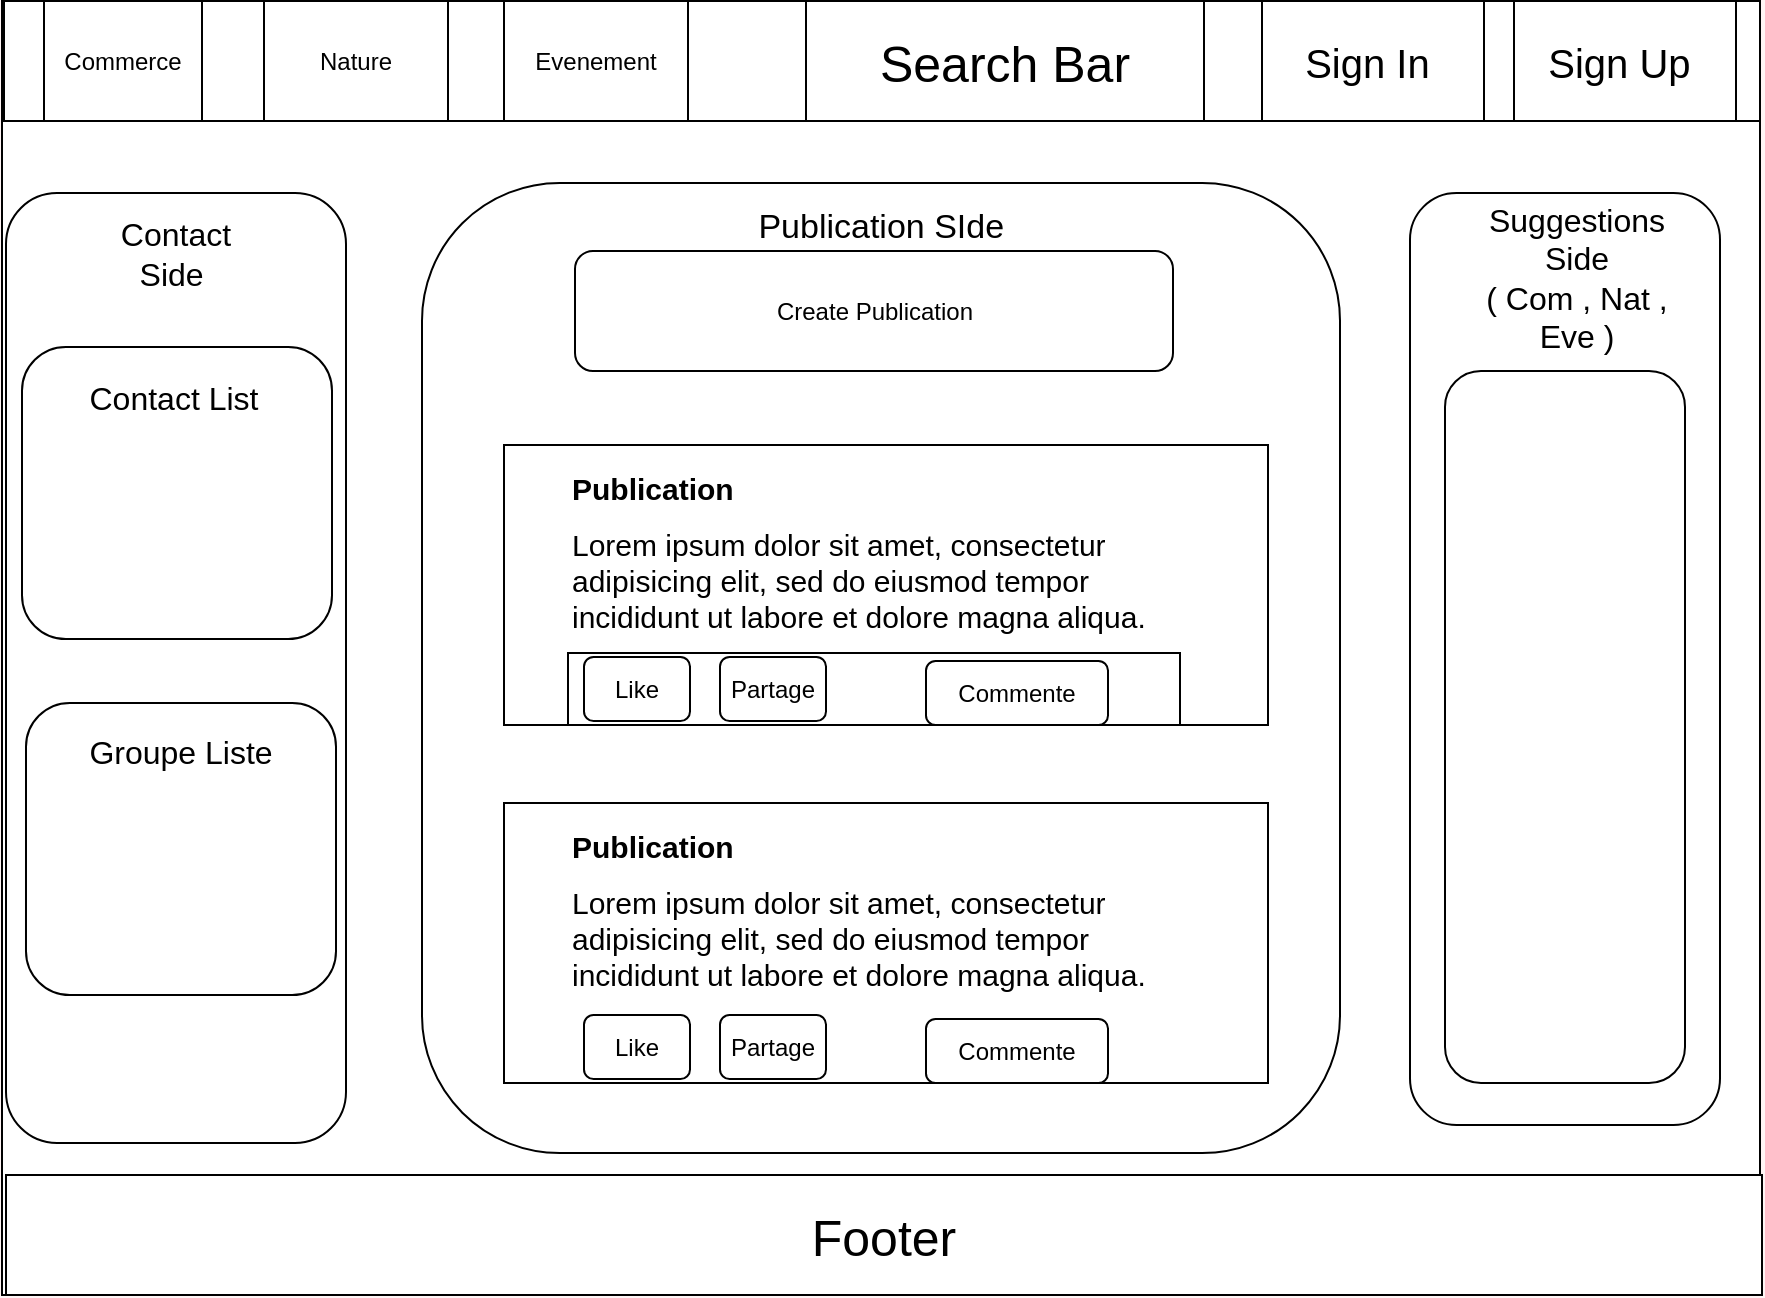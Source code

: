 <mxfile version="16.5.1" type="device" pages="5"><diagram id="fIm-o4GSuqdUkGbgK1NA" name="Home"><mxGraphModel dx="2302" dy="1688" grid="0" gridSize="10" guides="1" tooltips="1" connect="1" arrows="1" fold="1" page="0" pageScale="1" pageWidth="827" pageHeight="1169" background="#FFF5F5" math="0" shadow="0"><root><mxCell id="0"/><mxCell id="1" parent="0"/><mxCell id="oU5WX3SWKK25EKVAaxUx-1" value="" style="rounded=0;whiteSpace=wrap;html=1;" parent="1" vertex="1"><mxGeometry x="-1301" y="-661.5" width="879" height="647" as="geometry"/></mxCell><mxCell id="oU5WX3SWKK25EKVAaxUx-9" value="" style="rounded=1;whiteSpace=wrap;html=1;" parent="1" vertex="1"><mxGeometry x="-1091" y="-570.5" width="459" height="485" as="geometry"/></mxCell><mxCell id="oU5WX3SWKK25EKVAaxUx-17" value="" style="rounded=0;whiteSpace=wrap;html=1;" parent="1" vertex="1"><mxGeometry x="-1050" y="-260.5" width="382" height="140" as="geometry"/></mxCell><mxCell id="oU5WX3SWKK25EKVAaxUx-11" value="" style="rounded=0;whiteSpace=wrap;html=1;" parent="1" vertex="1"><mxGeometry x="-1050" y="-439.5" width="382" height="140" as="geometry"/></mxCell><mxCell id="oU5WX3SWKK25EKVAaxUx-2" value="&lt;font style=&quot;font-size: 25px&quot;&gt;Footer&lt;/font&gt;" style="rounded=0;whiteSpace=wrap;html=1;" parent="1" vertex="1"><mxGeometry x="-1299" y="-74.5" width="878" height="60" as="geometry"/></mxCell><mxCell id="oU5WX3SWKK25EKVAaxUx-3" value="" style="rounded=0;whiteSpace=wrap;html=1;" parent="1" vertex="1"><mxGeometry x="-1300" y="-661.5" width="878" height="60" as="geometry"/></mxCell><mxCell id="oU5WX3SWKK25EKVAaxUx-4" value="&lt;font style=&quot;font-size: 25px&quot;&gt;Search Bar&lt;/font&gt;" style="rounded=0;whiteSpace=wrap;html=1;" parent="1" vertex="1"><mxGeometry x="-899" y="-661.5" width="199" height="60" as="geometry"/></mxCell><mxCell id="oU5WX3SWKK25EKVAaxUx-5" value="&lt;font style=&quot;font-size: 20px&quot;&gt;Sign In&amp;nbsp;&lt;/font&gt;" style="rounded=0;whiteSpace=wrap;html=1;" parent="1" vertex="1"><mxGeometry x="-671" y="-661.5" width="111" height="60" as="geometry"/></mxCell><mxCell id="oU5WX3SWKK25EKVAaxUx-6" value="&lt;font style=&quot;font-size: 20px&quot;&gt;Sign Up&amp;nbsp;&lt;/font&gt;" style="rounded=0;whiteSpace=wrap;html=1;" parent="1" vertex="1"><mxGeometry x="-545" y="-661.5" width="111" height="60" as="geometry"/></mxCell><mxCell id="oU5WX3SWKK25EKVAaxUx-7" value="Commerce" style="rounded=0;whiteSpace=wrap;html=1;" parent="1" vertex="1"><mxGeometry x="-1280" y="-661.5" width="79" height="60" as="geometry"/></mxCell><mxCell id="oU5WX3SWKK25EKVAaxUx-8" value="Nature" style="rounded=0;whiteSpace=wrap;html=1;" parent="1" vertex="1"><mxGeometry x="-1170" y="-661.5" width="92" height="60" as="geometry"/></mxCell><mxCell id="oU5WX3SWKK25EKVAaxUx-10" value="&lt;h1 style=&quot;font-size: 15px&quot;&gt;&lt;span&gt;Publication&lt;/span&gt;&lt;/h1&gt;&lt;h1 style=&quot;font-size: 15px&quot;&gt;&lt;span style=&quot;font-weight: normal&quot;&gt;Lorem ipsum dolor sit amet, consectetur adipisicing elit, sed do eiusmod tempor incididunt ut labore et dolore magna aliqua.&lt;/span&gt;&lt;br&gt;&lt;/h1&gt;" style="text;html=1;strokeColor=none;fillColor=none;spacing=5;spacingTop=-20;whiteSpace=wrap;overflow=hidden;rounded=0;" parent="1" vertex="1"><mxGeometry x="-1021" y="-426.5" width="321" height="95" as="geometry"/></mxCell><mxCell id="oU5WX3SWKK25EKVAaxUx-12" value="" style="rounded=0;whiteSpace=wrap;html=1;" parent="1" vertex="1"><mxGeometry x="-1018" y="-335.5" width="306" height="36" as="geometry"/></mxCell><mxCell id="oU5WX3SWKK25EKVAaxUx-13" value="Like" style="rounded=1;whiteSpace=wrap;html=1;" parent="1" vertex="1"><mxGeometry x="-1010" y="-333.5" width="53" height="32" as="geometry"/></mxCell><mxCell id="oU5WX3SWKK25EKVAaxUx-14" value="Partage" style="rounded=1;whiteSpace=wrap;html=1;" parent="1" vertex="1"><mxGeometry x="-942" y="-333.5" width="53" height="32" as="geometry"/></mxCell><mxCell id="oU5WX3SWKK25EKVAaxUx-15" value="Commente" style="rounded=1;whiteSpace=wrap;html=1;" parent="1" vertex="1"><mxGeometry x="-839" y="-331.5" width="91" height="32" as="geometry"/></mxCell><mxCell id="oU5WX3SWKK25EKVAaxUx-16" value="&lt;h1 style=&quot;font-size: 15px&quot;&gt;&lt;span&gt;Publication&lt;/span&gt;&lt;/h1&gt;&lt;h1 style=&quot;font-size: 15px&quot;&gt;&lt;span style=&quot;font-weight: normal&quot;&gt;Lorem ipsum dolor sit amet, consectetur adipisicing elit, sed do eiusmod tempor incididunt ut labore et dolore magna aliqua.&lt;/span&gt;&lt;br&gt;&lt;/h1&gt;" style="text;html=1;strokeColor=none;fillColor=none;spacing=5;spacingTop=-20;whiteSpace=wrap;overflow=hidden;rounded=0;" parent="1" vertex="1"><mxGeometry x="-1021" y="-247.5" width="321" height="95" as="geometry"/></mxCell><mxCell id="oU5WX3SWKK25EKVAaxUx-18" value="Commente" style="rounded=1;whiteSpace=wrap;html=1;" parent="1" vertex="1"><mxGeometry x="-839" y="-152.5" width="91" height="32" as="geometry"/></mxCell><mxCell id="oU5WX3SWKK25EKVAaxUx-19" value="Partage" style="rounded=1;whiteSpace=wrap;html=1;" parent="1" vertex="1"><mxGeometry x="-942" y="-154.5" width="53" height="32" as="geometry"/></mxCell><mxCell id="oU5WX3SWKK25EKVAaxUx-20" value="Like" style="rounded=1;whiteSpace=wrap;html=1;" parent="1" vertex="1"><mxGeometry x="-1010" y="-154.5" width="53" height="32" as="geometry"/></mxCell><mxCell id="oU5WX3SWKK25EKVAaxUx-22" value="" style="rounded=1;whiteSpace=wrap;html=1;" parent="1" vertex="1"><mxGeometry x="-1299" y="-565.5" width="170" height="475" as="geometry"/></mxCell><mxCell id="oU5WX3SWKK25EKVAaxUx-23" value="&lt;font style=&quot;font-size: 16px&quot;&gt;Contact Side&amp;nbsp;&lt;/font&gt;" style="text;html=1;strokeColor=none;fillColor=none;align=center;verticalAlign=middle;whiteSpace=wrap;rounded=0;" parent="1" vertex="1"><mxGeometry x="-1258" y="-556.5" width="88" height="42" as="geometry"/></mxCell><mxCell id="oU5WX3SWKK25EKVAaxUx-24" value="" style="rounded=1;whiteSpace=wrap;html=1;" parent="1" vertex="1"><mxGeometry x="-1291" y="-488.5" width="155" height="146" as="geometry"/></mxCell><mxCell id="oU5WX3SWKK25EKVAaxUx-25" value="&lt;font style=&quot;font-size: 16px&quot;&gt;Contact List&lt;/font&gt;" style="text;html=1;strokeColor=none;fillColor=none;align=center;verticalAlign=middle;whiteSpace=wrap;rounded=0;" parent="1" vertex="1"><mxGeometry x="-1260" y="-478.5" width="90" height="30" as="geometry"/></mxCell><mxCell id="oU5WX3SWKK25EKVAaxUx-26" value="" style="rounded=1;whiteSpace=wrap;html=1;" parent="1" vertex="1"><mxGeometry x="-1289" y="-310.5" width="155" height="146" as="geometry"/></mxCell><mxCell id="oU5WX3SWKK25EKVAaxUx-27" value="&lt;font style=&quot;font-size: 16px&quot;&gt;Groupe Liste&lt;/font&gt;" style="text;html=1;strokeColor=none;fillColor=none;align=center;verticalAlign=middle;whiteSpace=wrap;rounded=0;" parent="1" vertex="1"><mxGeometry x="-1267" y="-301.5" width="111" height="30" as="geometry"/></mxCell><mxCell id="oU5WX3SWKK25EKVAaxUx-28" value="" style="rounded=1;whiteSpace=wrap;html=1;" parent="1" vertex="1"><mxGeometry x="-597" y="-565.5" width="155" height="466" as="geometry"/></mxCell><mxCell id="oU5WX3SWKK25EKVAaxUx-30" value="Evenement" style="rounded=0;whiteSpace=wrap;html=1;" parent="1" vertex="1"><mxGeometry x="-1050" y="-661.5" width="92" height="60" as="geometry"/></mxCell><mxCell id="oU5WX3SWKK25EKVAaxUx-32" value="&lt;font style=&quot;font-size: 16px&quot;&gt;Suggestions&lt;br&gt;Side&lt;br&gt;( Com , Nat , Eve )&lt;br&gt;&lt;/font&gt;" style="text;html=1;strokeColor=none;fillColor=none;align=center;verticalAlign=middle;whiteSpace=wrap;rounded=0;" parent="1" vertex="1"><mxGeometry x="-572" y="-541.5" width="117" height="37" as="geometry"/></mxCell><mxCell id="oU5WX3SWKK25EKVAaxUx-33" value="" style="rounded=1;whiteSpace=wrap;html=1;" parent="1" vertex="1"><mxGeometry x="-579.5" y="-476.5" width="120" height="356" as="geometry"/></mxCell><mxCell id="oU5WX3SWKK25EKVAaxUx-34" value="Create Publication" style="rounded=1;whiteSpace=wrap;html=1;" parent="1" vertex="1"><mxGeometry x="-1014.5" y="-536.5" width="299" height="60" as="geometry"/></mxCell><mxCell id="lrQUJkQ8D4ShBJaGp-U8-1" value="&lt;font style=&quot;font-size: 17px&quot;&gt;Publication SIde&amp;nbsp;&lt;/font&gt;" style="text;html=1;strokeColor=none;fillColor=none;align=center;verticalAlign=middle;whiteSpace=wrap;rounded=0;" parent="1" vertex="1"><mxGeometry x="-929" y="-563.5" width="140" height="30" as="geometry"/></mxCell></root></mxGraphModel></diagram><diagram id="mFEzlpPhqgSWEVRNPIoO" name="Accueil"><mxGraphModel dx="1822" dy="1288" grid="0" gridSize="10" guides="1" tooltips="1" connect="1" arrows="1" fold="1" page="0" pageScale="1" pageWidth="827" pageHeight="1169" math="0" shadow="0"><root><mxCell id="9gA7Doy-MipJl7nizF1x-0"/><mxCell id="9gA7Doy-MipJl7nizF1x-1" parent="9gA7Doy-MipJl7nizF1x-0"/><mxCell id="9gA7Doy-MipJl7nizF1x-2" value="" style="rounded=1;whiteSpace=wrap;html=1;" parent="9gA7Doy-MipJl7nizF1x-1" vertex="1"><mxGeometry x="-34" y="-359" width="1050" height="1050" as="geometry"/></mxCell><mxCell id="sFxGGBleVX9dJwdDqlDW-0" style="edgeStyle=orthogonalEdgeStyle;rounded=0;orthogonalLoop=1;jettySize=auto;html=1;exitX=1;exitY=0.5;exitDx=0;exitDy=0;entryX=0;entryY=0.5;entryDx=0;entryDy=0;" parent="9gA7Doy-MipJl7nizF1x-1" source="9gA7Doy-MipJl7nizF1x-3" target="9gA7Doy-MipJl7nizF1x-7" edge="1"><mxGeometry relative="1" as="geometry"/></mxCell><mxCell id="sFxGGBleVX9dJwdDqlDW-1" style="edgeStyle=orthogonalEdgeStyle;rounded=0;orthogonalLoop=1;jettySize=auto;html=1;exitX=1;exitY=0.5;exitDx=0;exitDy=0;entryX=0;entryY=0.5;entryDx=0;entryDy=0;" parent="9gA7Doy-MipJl7nizF1x-1" source="9gA7Doy-MipJl7nizF1x-3" target="9gA7Doy-MipJl7nizF1x-8" edge="1"><mxGeometry relative="1" as="geometry"><Array as="points"><mxPoint x="230" y="112"/><mxPoint x="230" y="58"/></Array></mxGeometry></mxCell><mxCell id="sFxGGBleVX9dJwdDqlDW-2" style="edgeStyle=orthogonalEdgeStyle;rounded=0;orthogonalLoop=1;jettySize=auto;html=1;exitX=1;exitY=0.5;exitDx=0;exitDy=0;entryX=0;entryY=0.5;entryDx=0;entryDy=0;" parent="9gA7Doy-MipJl7nizF1x-1" source="9gA7Doy-MipJl7nizF1x-3" target="9gA7Doy-MipJl7nizF1x-9" edge="1"><mxGeometry relative="1" as="geometry"/></mxCell><mxCell id="9gA7Doy-MipJl7nizF1x-3" value="Home&lt;br&gt;Consulter les derniers Publications Public" style="ellipse;whiteSpace=wrap;html=1;" parent="9gA7Doy-MipJl7nizF1x-1" vertex="1"><mxGeometry x="-1" y="68" width="184" height="88" as="geometry"/></mxCell><mxCell id="9gA7Doy-MipJl7nizF1x-5" style="edgeStyle=orthogonalEdgeStyle;rounded=0;orthogonalLoop=1;jettySize=auto;html=1;exitX=1;exitY=0.333;exitDx=0;exitDy=0;exitPerimeter=0;entryX=0;entryY=0.5;entryDx=0;entryDy=0;" parent="9gA7Doy-MipJl7nizF1x-1" source="9gA7Doy-MipJl7nizF1x-4" target="9gA7Doy-MipJl7nizF1x-3" edge="1"><mxGeometry relative="1" as="geometry"/></mxCell><mxCell id="9gA7Doy-MipJl7nizF1x-4" value="User" style="shape=umlActor;verticalLabelPosition=bottom;verticalAlign=top;html=1;outlineConnect=0;" parent="9gA7Doy-MipJl7nizF1x-1" vertex="1"><mxGeometry x="-265" y="17" width="97" height="170" as="geometry"/></mxCell><mxCell id="8_SqDOCzOAFHTf8Mitgj-0" style="rounded=0;orthogonalLoop=1;jettySize=auto;html=1;exitX=1;exitY=0;exitDx=0;exitDy=0;entryX=0;entryY=1;entryDx=0;entryDy=0;dashed=1;" parent="9gA7Doy-MipJl7nizF1x-1" source="9gA7Doy-MipJl7nizF1x-7" target="sFxGGBleVX9dJwdDqlDW-8" edge="1"><mxGeometry relative="1" as="geometry"/></mxCell><mxCell id="9gA7Doy-MipJl7nizF1x-7" value="Créer une publication" style="ellipse;whiteSpace=wrap;html=1;" parent="9gA7Doy-MipJl7nizF1x-1" vertex="1"><mxGeometry x="278" y="-109" width="184" height="88" as="geometry"/></mxCell><mxCell id="0lk3CS8eDT25ZA3xxFUR-1" style="edgeStyle=orthogonalEdgeStyle;rounded=0;orthogonalLoop=1;jettySize=auto;html=1;exitX=1;exitY=0.5;exitDx=0;exitDy=0;entryX=0;entryY=0.5;entryDx=0;entryDy=0;" parent="9gA7Doy-MipJl7nizF1x-1" source="9gA7Doy-MipJl7nizF1x-8" target="0lk3CS8eDT25ZA3xxFUR-0" edge="1"><mxGeometry relative="1" as="geometry"/></mxCell><mxCell id="9gA7Doy-MipJl7nizF1x-8" value="Liker une publication" style="ellipse;whiteSpace=wrap;html=1;" parent="9gA7Doy-MipJl7nizF1x-1" vertex="1"><mxGeometry x="303" y="14" width="184" height="88" as="geometry"/></mxCell><mxCell id="sFxGGBleVX9dJwdDqlDW-6" style="edgeStyle=orthogonalEdgeStyle;rounded=0;orthogonalLoop=1;jettySize=auto;html=1;exitX=1;exitY=0.5;exitDx=0;exitDy=0;entryX=0;entryY=0.5;entryDx=0;entryDy=0;" parent="9gA7Doy-MipJl7nizF1x-1" source="9gA7Doy-MipJl7nizF1x-9" target="sFxGGBleVX9dJwdDqlDW-5" edge="1"><mxGeometry relative="1" as="geometry"/></mxCell><mxCell id="sFxGGBleVX9dJwdDqlDW-7" style="edgeStyle=orthogonalEdgeStyle;rounded=0;orthogonalLoop=1;jettySize=auto;html=1;exitX=1;exitY=0.5;exitDx=0;exitDy=0;entryX=0;entryY=0.5;entryDx=0;entryDy=0;" parent="9gA7Doy-MipJl7nizF1x-1" source="9gA7Doy-MipJl7nizF1x-9" target="sFxGGBleVX9dJwdDqlDW-4" edge="1"><mxGeometry relative="1" as="geometry"/></mxCell><mxCell id="9gA7Doy-MipJl7nizF1x-9" value="Consulter les commentaires d'une publication&amp;nbsp;" style="ellipse;whiteSpace=wrap;html=1;" parent="9gA7Doy-MipJl7nizF1x-1" vertex="1"><mxGeometry x="278" y="183" width="194" height="88" as="geometry"/></mxCell><mxCell id="sFxGGBleVX9dJwdDqlDW-4" value="Commenter la publication" style="ellipse;whiteSpace=wrap;html=1;" parent="9gA7Doy-MipJl7nizF1x-1" vertex="1"><mxGeometry x="548" y="142" width="184" height="88" as="geometry"/></mxCell><mxCell id="sFxGGBleVX9dJwdDqlDW-5" value="Liker un commentaire" style="ellipse;whiteSpace=wrap;html=1;" parent="9gA7Doy-MipJl7nizF1x-1" vertex="1"><mxGeometry x="548" y="267" width="184" height="88" as="geometry"/></mxCell><mxCell id="sFxGGBleVX9dJwdDqlDW-8" value="Ajouter des images&amp;nbsp;" style="ellipse;whiteSpace=wrap;html=1;" parent="9gA7Doy-MipJl7nizF1x-1" vertex="1"><mxGeometry x="517" y="-220" width="145" height="82" as="geometry"/></mxCell><mxCell id="0lk3CS8eDT25ZA3xxFUR-0" value="Unlike une publication&amp;nbsp;" style="ellipse;whiteSpace=wrap;html=1;" parent="9gA7Doy-MipJl7nizF1x-1" vertex="1"><mxGeometry x="576" y="14" width="184" height="88" as="geometry"/></mxCell></root></mxGraphModel></diagram><diagram id="Pl7c1Rr_p4VZkU4tAlgD" name="Contact"><mxGraphModel dx="1676" dy="1615" grid="0" gridSize="10" guides="1" tooltips="1" connect="1" arrows="1" fold="1" page="0" pageScale="1" pageWidth="827" pageHeight="1169" math="0" shadow="0"><root><mxCell id="EUPZaXHHZNh_rbEwSHNw-0"/><mxCell id="EUPZaXHHZNh_rbEwSHNw-1" parent="EUPZaXHHZNh_rbEwSHNw-0"/><mxCell id="Na1oAB-wX55Q8M_-Gtym-0" value="" style="rounded=1;whiteSpace=wrap;html=1;" parent="EUPZaXHHZNh_rbEwSHNw-1" vertex="1"><mxGeometry x="126" y="72" width="1206" height="1339" as="geometry"/></mxCell><mxCell id="Na1oAB-wX55Q8M_-Gtym-1" style="edgeStyle=orthogonalEdgeStyle;rounded=0;orthogonalLoop=1;jettySize=auto;html=1;exitX=1;exitY=0.5;exitDx=0;exitDy=0;entryX=0;entryY=0.5;entryDx=0;entryDy=0;fontSize=17;" parent="EUPZaXHHZNh_rbEwSHNw-1" target="Na1oAB-wX55Q8M_-Gtym-6" edge="1"><mxGeometry relative="1" as="geometry"><mxPoint x="81" y="372.0" as="sourcePoint"/><Array as="points"><mxPoint x="183" y="372"/><mxPoint x="183" y="340"/></Array></mxGeometry></mxCell><mxCell id="Na1oAB-wX55Q8M_-Gtym-2" style="edgeStyle=orthogonalEdgeStyle;rounded=0;orthogonalLoop=1;jettySize=auto;html=1;exitX=1;exitY=0.5;exitDx=0;exitDy=0;entryX=0;entryY=0.5;entryDx=0;entryDy=0;fontSize=17;" parent="EUPZaXHHZNh_rbEwSHNw-1" target="Na1oAB-wX55Q8M_-Gtym-9" edge="1"><mxGeometry relative="1" as="geometry"><Array as="points"><mxPoint x="182" y="372"/><mxPoint x="182" y="640"/></Array><mxPoint x="81" y="372.0" as="sourcePoint"/></mxGeometry></mxCell><mxCell id="Na1oAB-wX55Q8M_-Gtym-3" style="edgeStyle=orthogonalEdgeStyle;rounded=0;orthogonalLoop=1;jettySize=auto;html=1;exitX=1;exitY=0.333;exitDx=0;exitDy=0;exitPerimeter=0;entryX=0;entryY=0.5;entryDx=0;entryDy=0;" parent="EUPZaXHHZNh_rbEwSHNw-1" source="Na1oAB-wX55Q8M_-Gtym-4" target="Na1oAB-wX55Q8M_-Gtym-31" edge="1"><mxGeometry relative="1" as="geometry"><Array as="points"><mxPoint x="182" y="372"/><mxPoint x="182" y="1168"/></Array></mxGeometry></mxCell><mxCell id="Na1oAB-wX55Q8M_-Gtym-4" value="User&amp;nbsp;&lt;br&gt;Authentifié" style="shape=umlActor;verticalLabelPosition=bottom;verticalAlign=top;html=1;outlineConnect=0;fontSize=17;" parent="EUPZaXHHZNh_rbEwSHNw-1" vertex="1"><mxGeometry x="-21" y="306" width="88" height="194" as="geometry"/></mxCell><mxCell id="Na1oAB-wX55Q8M_-Gtym-5" style="edgeStyle=orthogonalEdgeStyle;rounded=0;orthogonalLoop=1;jettySize=auto;html=1;exitX=1;exitY=0.5;exitDx=0;exitDy=0;fontSize=17;" parent="EUPZaXHHZNh_rbEwSHNw-1" source="Na1oAB-wX55Q8M_-Gtym-6" target="Na1oAB-wX55Q8M_-Gtym-13" edge="1"><mxGeometry relative="1" as="geometry"/></mxCell><mxCell id="Na1oAB-wX55Q8M_-Gtym-6" value="Consulter la liste des contacts de l'user&amp;nbsp;" style="ellipse;whiteSpace=wrap;html=1;fontSize=17;" parent="EUPZaXHHZNh_rbEwSHNw-1" vertex="1"><mxGeometry x="233" y="285" width="240" height="110" as="geometry"/></mxCell><mxCell id="Na1oAB-wX55Q8M_-Gtym-7" style="edgeStyle=orthogonalEdgeStyle;rounded=0;orthogonalLoop=1;jettySize=auto;html=1;exitX=1;exitY=0.5;exitDx=0;exitDy=0;entryX=0;entryY=0.5;entryDx=0;entryDy=0;fontSize=17;" parent="EUPZaXHHZNh_rbEwSHNw-1" source="Na1oAB-wX55Q8M_-Gtym-9" target="Na1oAB-wX55Q8M_-Gtym-18" edge="1"><mxGeometry relative="1" as="geometry"/></mxCell><mxCell id="Na1oAB-wX55Q8M_-Gtym-8" style="edgeStyle=orthogonalEdgeStyle;rounded=0;orthogonalLoop=1;jettySize=auto;html=1;exitX=1;exitY=0.5;exitDx=0;exitDy=0;entryX=0;entryY=0.5;entryDx=0;entryDy=0;fontSize=17;" parent="EUPZaXHHZNh_rbEwSHNw-1" source="Na1oAB-wX55Q8M_-Gtym-9" target="Na1oAB-wX55Q8M_-Gtym-19" edge="1"><mxGeometry relative="1" as="geometry"><Array as="points"><mxPoint x="515" y="640"/><mxPoint x="515" y="826"/></Array></mxGeometry></mxCell><mxCell id="Na1oAB-wX55Q8M_-Gtym-9" value="Consulter la liste des suggestions de contacts&amp;nbsp;" style="ellipse;whiteSpace=wrap;html=1;strokeWidth=0;perimeterSpacing=7;fontSize=17;" parent="EUPZaXHHZNh_rbEwSHNw-1" vertex="1"><mxGeometry x="235" y="585" width="240" height="110" as="geometry"/></mxCell><mxCell id="Na1oAB-wX55Q8M_-Gtym-10" style="edgeStyle=orthogonalEdgeStyle;rounded=0;orthogonalLoop=1;jettySize=auto;html=1;exitX=1;exitY=0.5;exitDx=0;exitDy=0;fontSize=17;" parent="EUPZaXHHZNh_rbEwSHNw-1" source="Na1oAB-wX55Q8M_-Gtym-13" target="Na1oAB-wX55Q8M_-Gtym-14" edge="1"><mxGeometry relative="1" as="geometry"/></mxCell><mxCell id="Na1oAB-wX55Q8M_-Gtym-11" style="edgeStyle=orthogonalEdgeStyle;rounded=0;orthogonalLoop=1;jettySize=auto;html=1;exitX=1;exitY=0.5;exitDx=0;exitDy=0;entryX=0;entryY=0.5;entryDx=0;entryDy=0;fontSize=17;" parent="EUPZaXHHZNh_rbEwSHNw-1" source="Na1oAB-wX55Q8M_-Gtym-13" target="Na1oAB-wX55Q8M_-Gtym-15" edge="1"><mxGeometry relative="1" as="geometry"><Array as="points"><mxPoint x="886" y="340"/><mxPoint x="886" y="487"/></Array></mxGeometry></mxCell><mxCell id="Na1oAB-wX55Q8M_-Gtym-12" style="edgeStyle=orthogonalEdgeStyle;rounded=0;orthogonalLoop=1;jettySize=auto;html=1;exitX=0.513;exitY=0.063;exitDx=0;exitDy=0;exitPerimeter=0;entryX=0.486;entryY=0.946;entryDx=0;entryDy=0;entryPerimeter=0;" parent="EUPZaXHHZNh_rbEwSHNw-1" source="Na1oAB-wX55Q8M_-Gtym-13" target="Na1oAB-wX55Q8M_-Gtym-32" edge="1"><mxGeometry relative="1" as="geometry"/></mxCell><mxCell id="Na1oAB-wX55Q8M_-Gtym-13" value="Accéder au profile d'un contact" style="ellipse;whiteSpace=wrap;html=1;strokeWidth=0;perimeterSpacing=7;fontSize=17;" parent="EUPZaXHHZNh_rbEwSHNw-1" vertex="1"><mxGeometry x="590" y="285" width="240" height="110" as="geometry"/></mxCell><mxCell id="Na1oAB-wX55Q8M_-Gtym-14" value="Supprimer le contact" style="ellipse;whiteSpace=wrap;html=1;strokeWidth=0;perimeterSpacing=7;fontSize=17;" parent="EUPZaXHHZNh_rbEwSHNw-1" vertex="1"><mxGeometry x="936" y="285" width="240" height="110" as="geometry"/></mxCell><mxCell id="Na1oAB-wX55Q8M_-Gtym-15" value="Consulter les publications du contact" style="ellipse;whiteSpace=wrap;html=1;strokeWidth=0;perimeterSpacing=7;fontSize=17;" parent="EUPZaXHHZNh_rbEwSHNw-1" vertex="1"><mxGeometry x="942" y="432" width="240" height="110" as="geometry"/></mxCell><mxCell id="Na1oAB-wX55Q8M_-Gtym-16" style="edgeStyle=orthogonalEdgeStyle;rounded=0;orthogonalLoop=1;jettySize=auto;html=1;exitX=1;exitY=0.5;exitDx=0;exitDy=0;fontSize=17;" parent="EUPZaXHHZNh_rbEwSHNw-1" source="Na1oAB-wX55Q8M_-Gtym-18" target="Na1oAB-wX55Q8M_-Gtym-20" edge="1"><mxGeometry relative="1" as="geometry"/></mxCell><mxCell id="Na1oAB-wX55Q8M_-Gtym-17" style="edgeStyle=orthogonalEdgeStyle;rounded=0;orthogonalLoop=1;jettySize=auto;html=1;exitX=0.5;exitY=1;exitDx=0;exitDy=0;entryX=0.5;entryY=0;entryDx=0;entryDy=0;fontSize=17;" parent="EUPZaXHHZNh_rbEwSHNw-1" source="Na1oAB-wX55Q8M_-Gtym-18" target="Na1oAB-wX55Q8M_-Gtym-19" edge="1"><mxGeometry relative="1" as="geometry"/></mxCell><mxCell id="Na1oAB-wX55Q8M_-Gtym-18" value="Accéder au profil d'un user" style="ellipse;whiteSpace=wrap;html=1;strokeWidth=0;perimeterSpacing=7;fontSize=17;" parent="EUPZaXHHZNh_rbEwSHNw-1" vertex="1"><mxGeometry x="565" y="585" width="240" height="110" as="geometry"/></mxCell><mxCell id="Na1oAB-wX55Q8M_-Gtym-19" value="Envoyer une demande d'invitation à l'user&amp;nbsp;" style="ellipse;whiteSpace=wrap;html=1;strokeWidth=0;perimeterSpacing=7;fontSize=17;" parent="EUPZaXHHZNh_rbEwSHNw-1" vertex="1"><mxGeometry x="565" y="771" width="240" height="110" as="geometry"/></mxCell><mxCell id="Na1oAB-wX55Q8M_-Gtym-20" value="Consulter les publications de l'user&amp;nbsp;" style="ellipse;whiteSpace=wrap;html=1;strokeWidth=0;perimeterSpacing=7;fontSize=17;" parent="EUPZaXHHZNh_rbEwSHNw-1" vertex="1"><mxGeometry x="932" y="585" width="240" height="110" as="geometry"/></mxCell><mxCell id="Na1oAB-wX55Q8M_-Gtym-21" value="Consulter la liste des demandes d'invitation envoyés par l'user&amp;nbsp;" style="ellipse;whiteSpace=wrap;html=1;fontSize=17;" parent="EUPZaXHHZNh_rbEwSHNw-1" vertex="1"><mxGeometry x="233" y="928" width="240" height="110" as="geometry"/></mxCell><mxCell id="Na1oAB-wX55Q8M_-Gtym-22" value="Consulter la liste des demandes d'invitation envoyés par l'user&amp;nbsp;" style="ellipse;whiteSpace=wrap;html=1;fontSize=17;" parent="EUPZaXHHZNh_rbEwSHNw-1" vertex="1"><mxGeometry x="233" y="928" width="240" height="110" as="geometry"/></mxCell><mxCell id="Na1oAB-wX55Q8M_-Gtym-23" style="edgeStyle=orthogonalEdgeStyle;rounded=0;orthogonalLoop=1;jettySize=auto;html=1;exitX=1;exitY=0.5;exitDx=0;exitDy=0;" parent="EUPZaXHHZNh_rbEwSHNw-1" source="Na1oAB-wX55Q8M_-Gtym-24" target="Na1oAB-wX55Q8M_-Gtym-33" edge="1"><mxGeometry relative="1" as="geometry"/></mxCell><mxCell id="Na1oAB-wX55Q8M_-Gtym-24" value="Consulter la liste des demandes d'invitation envoyés par l'user&amp;nbsp;" style="ellipse;whiteSpace=wrap;html=1;fontSize=17;" parent="EUPZaXHHZNh_rbEwSHNw-1" vertex="1"><mxGeometry x="233" y="928" width="240" height="110" as="geometry"/></mxCell><mxCell id="Na1oAB-wX55Q8M_-Gtym-25" value="Consulter la liste des demandes envoyés par l'user&amp;nbsp;" style="ellipse;whiteSpace=wrap;html=1;strokeWidth=0;perimeterSpacing=7;fontSize=17;" parent="EUPZaXHHZNh_rbEwSHNw-1" vertex="1"><mxGeometry x="233" y="928" width="240" height="110" as="geometry"/></mxCell><mxCell id="Na1oAB-wX55Q8M_-Gtym-26" style="edgeStyle=orthogonalEdgeStyle;rounded=0;orthogonalLoop=1;jettySize=auto;html=1;exitX=1;exitY=0.5;exitDx=0;exitDy=0;entryX=0;entryY=0.5;entryDx=0;entryDy=0;fontSize=17;" parent="EUPZaXHHZNh_rbEwSHNw-1" target="Na1oAB-wX55Q8M_-Gtym-25" edge="1"><mxGeometry relative="1" as="geometry"><Array as="points"><mxPoint x="182" y="372"/><mxPoint x="182" y="983"/></Array><mxPoint x="88.0" y="372.0" as="sourcePoint"/></mxGeometry></mxCell><mxCell id="Na1oAB-wX55Q8M_-Gtym-27" style="edgeStyle=orthogonalEdgeStyle;rounded=0;orthogonalLoop=1;jettySize=auto;html=1;exitX=0.862;exitY=0.214;exitDx=0;exitDy=0;entryX=0;entryY=0.5;entryDx=0;entryDy=0;exitPerimeter=0;" parent="EUPZaXHHZNh_rbEwSHNw-1" source="Na1oAB-wX55Q8M_-Gtym-28" target="Na1oAB-wX55Q8M_-Gtym-32" edge="1"><mxGeometry relative="1" as="geometry"><Array as="points"><mxPoint x="445" y="163"/></Array></mxGeometry></mxCell><mxCell id="Na1oAB-wX55Q8M_-Gtym-28" value="Consulter la liste des contacts de l'user&amp;nbsp;" style="ellipse;whiteSpace=wrap;html=1;strokeWidth=0;perimeterSpacing=7;fontSize=17;" parent="EUPZaXHHZNh_rbEwSHNw-1" vertex="1"><mxGeometry x="233" y="285" width="240" height="110" as="geometry"/></mxCell><mxCell id="Na1oAB-wX55Q8M_-Gtym-29" style="edgeStyle=orthogonalEdgeStyle;rounded=0;orthogonalLoop=1;jettySize=auto;html=1;exitX=0.976;exitY=0.492;exitDx=0;exitDy=0;exitPerimeter=0;" parent="EUPZaXHHZNh_rbEwSHNw-1" source="Na1oAB-wX55Q8M_-Gtym-31" edge="1"><mxGeometry relative="1" as="geometry"><mxPoint x="595" y="1167" as="targetPoint"/></mxGeometry></mxCell><mxCell id="Na1oAB-wX55Q8M_-Gtym-30" style="edgeStyle=orthogonalEdgeStyle;rounded=0;orthogonalLoop=1;jettySize=auto;html=1;exitX=1;exitY=1;exitDx=0;exitDy=0;entryX=0;entryY=0.5;entryDx=0;entryDy=0;" parent="EUPZaXHHZNh_rbEwSHNw-1" source="Na1oAB-wX55Q8M_-Gtym-31" target="Na1oAB-wX55Q8M_-Gtym-35" edge="1"><mxGeometry relative="1" as="geometry"><Array as="points"><mxPoint x="451" y="1318"/></Array></mxGeometry></mxCell><mxCell id="Na1oAB-wX55Q8M_-Gtym-31" value="Consulter la liste des demandes d'invitation pour l'user&amp;nbsp; &amp;nbsp;" style="ellipse;whiteSpace=wrap;html=1;strokeWidth=0;perimeterSpacing=7;fontSize=17;" parent="EUPZaXHHZNh_rbEwSHNw-1" vertex="1"><mxGeometry x="241" y="1113" width="240" height="110" as="geometry"/></mxCell><mxCell id="Na1oAB-wX55Q8M_-Gtym-32" value="Envoyer un message" style="ellipse;whiteSpace=wrap;html=1;strokeWidth=0;perimeterSpacing=7;fontSize=17;" parent="EUPZaXHHZNh_rbEwSHNw-1" vertex="1"><mxGeometry x="597" y="108" width="240" height="110" as="geometry"/></mxCell><mxCell id="Na1oAB-wX55Q8M_-Gtym-33" value="Annuler une demande envoyé par l'user&amp;nbsp;" style="ellipse;whiteSpace=wrap;html=1;strokeWidth=0;perimeterSpacing=7;fontSize=17;" parent="EUPZaXHHZNh_rbEwSHNw-1" vertex="1"><mxGeometry x="577" y="928" width="240" height="110" as="geometry"/></mxCell><mxCell id="Na1oAB-wX55Q8M_-Gtym-34" value="Accepter une invitation recu&amp;nbsp;" style="ellipse;whiteSpace=wrap;html=1;strokeWidth=0;perimeterSpacing=7;fontSize=17;" parent="EUPZaXHHZNh_rbEwSHNw-1" vertex="1"><mxGeometry x="592" y="1107" width="240" height="110" as="geometry"/></mxCell><mxCell id="Na1oAB-wX55Q8M_-Gtym-35" value="Refuser une invitation recu&amp;nbsp;" style="ellipse;whiteSpace=wrap;html=1;strokeWidth=0;perimeterSpacing=7;fontSize=17;" parent="EUPZaXHHZNh_rbEwSHNw-1" vertex="1"><mxGeometry x="592" y="1263" width="240" height="110" as="geometry"/></mxCell></root></mxGraphModel></diagram><diagram id="xAVriuq_IdFLwWX0TCpF" name="Contact-2"><mxGraphModel dx="1822" dy="888" grid="0" gridSize="10" guides="1" tooltips="1" connect="1" arrows="1" fold="1" page="0" pageScale="1" pageWidth="827" pageHeight="1169" math="0" shadow="0"><root><mxCell id="gtsqvn76__kXEKwcD9j--0"/><mxCell id="gtsqvn76__kXEKwcD9j--1" parent="gtsqvn76__kXEKwcD9j--0"/><mxCell id="gtsqvn76__kXEKwcD9j--2" value="User 1&amp;nbsp;" style="shape=umlActor;verticalLabelPosition=bottom;verticalAlign=top;html=1;outlineConnect=0;" parent="gtsqvn76__kXEKwcD9j--1" vertex="1"><mxGeometry x="-274" y="157" width="118" height="208" as="geometry"/></mxCell><mxCell id="gtsqvn76__kXEKwcD9j--3" value="User 2&amp;nbsp;" style="shape=umlActor;verticalLabelPosition=bottom;verticalAlign=top;html=1;outlineConnect=0;" parent="gtsqvn76__kXEKwcD9j--1" vertex="1"><mxGeometry x="465" y="157" width="118" height="208" as="geometry"/></mxCell><mxCell id="gtsqvn76__kXEKwcD9j--4" value="" style="endArrow=classic;html=1;rounded=0;" parent="gtsqvn76__kXEKwcD9j--1" edge="1"><mxGeometry width="50" height="50" relative="1" as="geometry"><mxPoint x="-76" y="169" as="sourcePoint"/><mxPoint x="375" y="169" as="targetPoint"/></mxGeometry></mxCell><mxCell id="gtsqvn76__kXEKwcD9j--5" value="1" style="text;html=1;strokeColor=none;fillColor=none;align=center;verticalAlign=middle;whiteSpace=wrap;rounded=0;" parent="gtsqvn76__kXEKwcD9j--1" vertex="1"><mxGeometry x="22" y="137" width="60" height="30" as="geometry"/></mxCell><mxCell id="gtsqvn76__kXEKwcD9j--6" value="1) U1 invite U2" style="text;html=1;strokeColor=none;fillColor=none;align=left;verticalAlign=middle;whiteSpace=wrap;rounded=0;fontSize=14;" parent="gtsqvn76__kXEKwcD9j--1" vertex="1"><mxGeometry x="-81" y="435" width="535" height="30" as="geometry"/></mxCell><mxCell id="gtsqvn76__kXEKwcD9j--7" value="1,5) U1 est dans la liste d'invitation de U2&amp;nbsp;" style="text;html=1;strokeColor=none;fillColor=none;align=left;verticalAlign=middle;whiteSpace=wrap;rounded=0;fontSize=14;" parent="gtsqvn76__kXEKwcD9j--1" vertex="1"><mxGeometry x="-81" y="465" width="535" height="30" as="geometry"/></mxCell><mxCell id="gtsqvn76__kXEKwcD9j--8" value="Demande d'invitation" style="text;html=1;strokeColor=none;fillColor=none;align=center;verticalAlign=middle;whiteSpace=wrap;rounded=0;" parent="gtsqvn76__kXEKwcD9j--1" vertex="1"><mxGeometry x="76" y="137" width="126" height="30" as="geometry"/></mxCell><mxCell id="gtsqvn76__kXEKwcD9j--9" value="1,5) U2 est dans la liste de demande d'invitations de&amp;nbsp; U1 ( voir D1 )&amp;nbsp;" style="text;html=1;strokeColor=none;fillColor=none;align=left;verticalAlign=middle;whiteSpace=wrap;rounded=0;fontSize=14;" parent="gtsqvn76__kXEKwcD9j--1" vertex="1"><mxGeometry x="-80.5" y="497" width="534.5" height="30" as="geometry"/></mxCell><mxCell id="gtsqvn76__kXEKwcD9j--10" value="" style="endArrow=classic;html=1;rounded=0;" parent="gtsqvn76__kXEKwcD9j--1" edge="1"><mxGeometry width="50" height="50" relative="1" as="geometry"><mxPoint x="380" y="233" as="sourcePoint"/><mxPoint x="-87" y="233" as="targetPoint"/></mxGeometry></mxCell><mxCell id="gtsqvn76__kXEKwcD9j--11" value="Reponse d'invitation&amp;nbsp;" style="text;html=1;strokeColor=none;fillColor=none;align=center;verticalAlign=middle;whiteSpace=wrap;rounded=0;" parent="gtsqvn76__kXEKwcD9j--1" vertex="1"><mxGeometry x="80" y="200" width="126" height="30" as="geometry"/></mxCell><mxCell id="gtsqvn76__kXEKwcD9j--12" value="2" style="text;html=1;strokeColor=none;fillColor=none;align=center;verticalAlign=middle;whiteSpace=wrap;rounded=0;" parent="gtsqvn76__kXEKwcD9j--1" vertex="1"><mxGeometry x="26" y="200" width="60" height="30" as="geometry"/></mxCell><mxCell id="gtsqvn76__kXEKwcD9j--13" value="2.a) U2 accepte l'invitation de U1&amp;nbsp;" style="text;html=1;strokeColor=none;fillColor=none;align=left;verticalAlign=middle;whiteSpace=wrap;rounded=0;fontSize=14;" parent="gtsqvn76__kXEKwcD9j--1" vertex="1"><mxGeometry x="-80.5" y="583" width="535" height="30" as="geometry"/></mxCell><mxCell id="gtsqvn76__kXEKwcD9j--14" value="2.b) U2 refuse l'invitation de U1&amp;nbsp;" style="text;html=1;strokeColor=none;fillColor=none;align=left;verticalAlign=middle;whiteSpace=wrap;rounded=0;fontSize=14;" parent="gtsqvn76__kXEKwcD9j--1" vertex="1"><mxGeometry x="-80.5" y="613" width="535" height="30" as="geometry"/></mxCell><mxCell id="gtsqvn76__kXEKwcD9j--15" value="2.c) U1 annule sa demande d'invitation au U2&amp;nbsp;" style="text;html=1;strokeColor=none;fillColor=none;align=left;verticalAlign=middle;whiteSpace=wrap;rounded=0;fontSize=14;" parent="gtsqvn76__kXEKwcD9j--1" vertex="1"><mxGeometry x="-80.5" y="645" width="535" height="30" as="geometry"/></mxCell><mxCell id="gtsqvn76__kXEKwcD9j--16" value="" style="endArrow=classic;startArrow=classic;html=1;rounded=0;fontSize=14;" parent="gtsqvn76__kXEKwcD9j--1" edge="1"><mxGeometry width="50" height="50" relative="1" as="geometry"><mxPoint x="-78" y="308" as="sourcePoint"/><mxPoint x="387" y="308" as="targetPoint"/></mxGeometry></mxCell><mxCell id="gtsqvn76__kXEKwcD9j--17" value="Reponse d'invitation&amp;nbsp;" style="text;html=1;strokeColor=none;fillColor=none;align=center;verticalAlign=middle;whiteSpace=wrap;rounded=0;" parent="gtsqvn76__kXEKwcD9j--1" vertex="1"><mxGeometry x="89" y="275" width="126" height="30" as="geometry"/></mxCell><mxCell id="gtsqvn76__kXEKwcD9j--18" value="3" style="text;html=1;strokeColor=none;fillColor=none;align=center;verticalAlign=middle;whiteSpace=wrap;rounded=0;" parent="gtsqvn76__kXEKwcD9j--1" vertex="1"><mxGeometry x="35" y="275" width="60" height="30" as="geometry"/></mxCell><mxCell id="gtsqvn76__kXEKwcD9j--19" value="3.a) Les 2 Users peuvent discuter&amp;nbsp;" style="text;html=1;strokeColor=none;fillColor=none;align=left;verticalAlign=middle;whiteSpace=wrap;rounded=0;fontSize=14;" parent="gtsqvn76__kXEKwcD9j--1" vertex="1"><mxGeometry x="-76" y="720" width="535" height="30" as="geometry"/></mxCell><mxCell id="gtsqvn76__kXEKwcD9j--20" value="3.b &amp;amp; 3.c) Les 2 Users ne sont plus dans leurs liste respectives ( 1,5 )&amp;nbsp;" style="text;html=1;strokeColor=none;fillColor=none;align=left;verticalAlign=middle;whiteSpace=wrap;rounded=0;fontSize=14;" parent="gtsqvn76__kXEKwcD9j--1" vertex="1"><mxGeometry x="-76" y="750" width="535" height="30" as="geometry"/></mxCell></root></mxGraphModel></diagram><diagram id="KUCZa6OXvE4iKVh-PLKj" name="Event"><mxGraphModel dx="1673" dy="1045" grid="0" gridSize="10" guides="1" tooltips="1" connect="1" arrows="1" fold="1" page="0" pageScale="1" pageWidth="827" pageHeight="1169" math="0" shadow="0"><root><mxCell id="0XfW2_N2TIkAv3XrDoZX-0"/><mxCell id="0XfW2_N2TIkAv3XrDoZX-1" parent="0XfW2_N2TIkAv3XrDoZX-0"/><mxCell id="0XfW2_N2TIkAv3XrDoZX-2" value="" style="rounded=1;whiteSpace=wrap;html=1;" vertex="1" parent="0XfW2_N2TIkAv3XrDoZX-1"><mxGeometry x="239" y="71" width="891" height="1073" as="geometry"/></mxCell><mxCell id="0XfW2_N2TIkAv3XrDoZX-3" style="edgeStyle=orthogonalEdgeStyle;rounded=0;orthogonalLoop=1;jettySize=auto;html=1;exitX=1;exitY=0.333;exitDx=0;exitDy=0;exitPerimeter=0;entryX=0;entryY=0.5;entryDx=0;entryDy=0;" edge="1" parent="0XfW2_N2TIkAv3XrDoZX-1" source="0XfW2_N2TIkAv3XrDoZX-6" target="0XfW2_N2TIkAv3XrDoZX-9"><mxGeometry relative="1" as="geometry"/></mxCell><mxCell id="0XfW2_N2TIkAv3XrDoZX-4" style="edgeStyle=orthogonalEdgeStyle;rounded=0;orthogonalLoop=1;jettySize=auto;html=1;exitX=1;exitY=0.333;exitDx=0;exitDy=0;exitPerimeter=0;entryX=0;entryY=0.5;entryDx=0;entryDy=0;" edge="1" parent="0XfW2_N2TIkAv3XrDoZX-1" source="0XfW2_N2TIkAv3XrDoZX-6" target="0XfW2_N2TIkAv3XrDoZX-10"><mxGeometry relative="1" as="geometry"><Array as="points"><mxPoint x="203" y="207"/><mxPoint x="203" y="463"/></Array></mxGeometry></mxCell><mxCell id="0XfW2_N2TIkAv3XrDoZX-5" style="edgeStyle=orthogonalEdgeStyle;rounded=0;orthogonalLoop=1;jettySize=auto;html=1;exitX=1;exitY=0.333;exitDx=0;exitDy=0;exitPerimeter=0;entryX=0;entryY=0.5;entryDx=0;entryDy=0;" edge="1" parent="0XfW2_N2TIkAv3XrDoZX-1" source="0XfW2_N2TIkAv3XrDoZX-6" target="0XfW2_N2TIkAv3XrDoZX-15"><mxGeometry relative="1" as="geometry"><Array as="points"><mxPoint x="204" y="207"/><mxPoint x="204" y="642"/></Array></mxGeometry></mxCell><mxCell id="DPuM3n6UAK-KpkWD4M5Y-2" style="edgeStyle=orthogonalEdgeStyle;rounded=0;orthogonalLoop=1;jettySize=auto;html=1;exitX=1;exitY=0.333;exitDx=0;exitDy=0;exitPerimeter=0;entryX=0;entryY=0.5;entryDx=0;entryDy=0;" edge="1" parent="0XfW2_N2TIkAv3XrDoZX-1" source="0XfW2_N2TIkAv3XrDoZX-6" target="0XfW2_N2TIkAv3XrDoZX-19"><mxGeometry relative="1" as="geometry"><Array as="points"><mxPoint x="201" y="207"/><mxPoint x="201" y="940"/></Array></mxGeometry></mxCell><mxCell id="0XfW2_N2TIkAv3XrDoZX-6" value="User&amp;nbsp;&lt;br&gt;Authentifié" style="shape=umlActor;verticalLabelPosition=bottom;verticalAlign=top;html=1;outlineConnect=0;" vertex="1" parent="0XfW2_N2TIkAv3XrDoZX-1"><mxGeometry x="67" y="161" width="63" height="139" as="geometry"/></mxCell><mxCell id="0XfW2_N2TIkAv3XrDoZX-7" style="edgeStyle=orthogonalEdgeStyle;rounded=0;orthogonalLoop=1;jettySize=auto;html=1;exitX=1;exitY=0.5;exitDx=0;exitDy=0;" edge="1" parent="0XfW2_N2TIkAv3XrDoZX-1" source="0XfW2_N2TIkAv3XrDoZX-9" target="0XfW2_N2TIkAv3XrDoZX-12"><mxGeometry relative="1" as="geometry"/></mxCell><mxCell id="0XfW2_N2TIkAv3XrDoZX-8" style="edgeStyle=orthogonalEdgeStyle;rounded=0;orthogonalLoop=1;jettySize=auto;html=1;exitX=1;exitY=0.5;exitDx=0;exitDy=0;entryX=0;entryY=0.5;entryDx=0;entryDy=0;" edge="1" parent="0XfW2_N2TIkAv3XrDoZX-1" source="0XfW2_N2TIkAv3XrDoZX-9" target="0XfW2_N2TIkAv3XrDoZX-14"><mxGeometry relative="1" as="geometry"/></mxCell><mxCell id="0XfW2_N2TIkAv3XrDoZX-9" value="Consulter les evenements&amp;nbsp;" style="ellipse;whiteSpace=wrap;html=1;" vertex="1" parent="0XfW2_N2TIkAv3XrDoZX-1"><mxGeometry x="277" y="111" width="203" height="102" as="geometry"/></mxCell><mxCell id="0XfW2_N2TIkAv3XrDoZX-10" value="Ajouter un evenement&amp;nbsp;" style="ellipse;whiteSpace=wrap;html=1;" vertex="1" parent="0XfW2_N2TIkAv3XrDoZX-1"><mxGeometry x="302" y="412" width="203" height="102" as="geometry"/></mxCell><mxCell id="0XfW2_N2TIkAv3XrDoZX-11" style="edgeStyle=orthogonalEdgeStyle;rounded=0;orthogonalLoop=1;jettySize=auto;html=1;exitX=0.5;exitY=1;exitDx=0;exitDy=0;" edge="1" parent="0XfW2_N2TIkAv3XrDoZX-1" source="0XfW2_N2TIkAv3XrDoZX-12" target="0XfW2_N2TIkAv3XrDoZX-14"><mxGeometry relative="1" as="geometry"/></mxCell><mxCell id="0XfW2_N2TIkAv3XrDoZX-12" value="Commenter un event&amp;nbsp;" style="ellipse;whiteSpace=wrap;html=1;" vertex="1" parent="0XfW2_N2TIkAv3XrDoZX-1"><mxGeometry x="612" y="111" width="203" height="102" as="geometry"/></mxCell><mxCell id="0XfW2_N2TIkAv3XrDoZX-13" style="edgeStyle=orthogonalEdgeStyle;rounded=0;orthogonalLoop=1;jettySize=auto;html=1;exitX=1;exitY=0.5;exitDx=0;exitDy=0;dashed=1;" edge="1" parent="0XfW2_N2TIkAv3XrDoZX-1" source="0XfW2_N2TIkAv3XrDoZX-14" target="0XfW2_N2TIkAv3XrDoZX-20"><mxGeometry relative="1" as="geometry"/></mxCell><mxCell id="0XfW2_N2TIkAv3XrDoZX-14" value="Participer à l'event&amp;nbsp;&lt;br&gt;( user ajouté à l'event )&amp;nbsp;" style="ellipse;whiteSpace=wrap;html=1;" vertex="1" parent="0XfW2_N2TIkAv3XrDoZX-1"><mxGeometry x="612" y="259" width="203" height="102" as="geometry"/></mxCell><mxCell id="0XfW2_N2TIkAv3XrDoZX-15" value="Supprimer un evenement&amp;nbsp;" style="ellipse;whiteSpace=wrap;html=1;" vertex="1" parent="0XfW2_N2TIkAv3XrDoZX-1"><mxGeometry x="310" y="591" width="203" height="102" as="geometry"/></mxCell><mxCell id="0XfW2_N2TIkAv3XrDoZX-16" style="rounded=0;orthogonalLoop=1;jettySize=auto;html=1;exitX=0;exitY=0;exitDx=0;exitDy=0;entryX=1;entryY=1;entryDx=0;entryDy=0;dashed=1;" edge="1" parent="0XfW2_N2TIkAv3XrDoZX-1" source="0XfW2_N2TIkAv3XrDoZX-17" target="0XfW2_N2TIkAv3XrDoZX-15"><mxGeometry relative="1" as="geometry"/></mxCell><mxCell id="0XfW2_N2TIkAv3XrDoZX-17" value="Avoir créer l'event&amp;nbsp;" style="ellipse;whiteSpace=wrap;html=1;" vertex="1" parent="0XfW2_N2TIkAv3XrDoZX-1"><mxGeometry x="556" y="721" width="203" height="102" as="geometry"/></mxCell><mxCell id="0XfW2_N2TIkAv3XrDoZX-18" value="Extends" style="text;html=1;align=center;verticalAlign=middle;resizable=0;points=[];autosize=1;strokeColor=none;fillColor=none;" vertex="1" parent="0XfW2_N2TIkAv3XrDoZX-1"><mxGeometry x="531" y="686" width="53" height="18" as="geometry"/></mxCell><mxCell id="DPuM3n6UAK-KpkWD4M5Y-3" style="edgeStyle=orthogonalEdgeStyle;rounded=0;orthogonalLoop=1;jettySize=auto;html=1;exitX=1;exitY=0.5;exitDx=0;exitDy=0;" edge="1" parent="0XfW2_N2TIkAv3XrDoZX-1" source="0XfW2_N2TIkAv3XrDoZX-19" target="0XfW2_N2TIkAv3XrDoZX-22"><mxGeometry relative="1" as="geometry"/></mxCell><mxCell id="DPuM3n6UAK-KpkWD4M5Y-4" style="edgeStyle=orthogonalEdgeStyle;rounded=0;orthogonalLoop=1;jettySize=auto;html=1;exitX=1;exitY=0.5;exitDx=0;exitDy=0;entryX=0;entryY=0.5;entryDx=0;entryDy=0;" edge="1" parent="0XfW2_N2TIkAv3XrDoZX-1" source="0XfW2_N2TIkAv3XrDoZX-19" target="DPuM3n6UAK-KpkWD4M5Y-0"><mxGeometry relative="1" as="geometry"/></mxCell><mxCell id="0XfW2_N2TIkAv3XrDoZX-19" value="Consulter les events&amp;nbsp;&lt;br&gt;auquel l'user participe&amp;nbsp;" style="ellipse;whiteSpace=wrap;html=1;" vertex="1" parent="0XfW2_N2TIkAv3XrDoZX-1"><mxGeometry x="328" y="889" width="203" height="102" as="geometry"/></mxCell><mxCell id="0XfW2_N2TIkAv3XrDoZX-20" value="Chat de l'event disponible&amp;nbsp;" style="ellipse;whiteSpace=wrap;html=1;" vertex="1" parent="0XfW2_N2TIkAv3XrDoZX-1"><mxGeometry x="880" y="259" width="203" height="102" as="geometry"/></mxCell><mxCell id="0XfW2_N2TIkAv3XrDoZX-21" value="Include" style="text;html=1;align=center;verticalAlign=middle;resizable=0;points=[];autosize=1;strokeColor=none;fillColor=none;" vertex="1" parent="0XfW2_N2TIkAv3XrDoZX-1"><mxGeometry x="823" y="284" width="49" height="18" as="geometry"/></mxCell><mxCell id="0XfW2_N2TIkAv3XrDoZX-22" value="Discuter dans le groupe de l'event&amp;nbsp;" style="ellipse;whiteSpace=wrap;html=1;" vertex="1" parent="0XfW2_N2TIkAv3XrDoZX-1"><mxGeometry x="594" y="889" width="203" height="102" as="geometry"/></mxCell><mxCell id="DPuM3n6UAK-KpkWD4M5Y-5" style="edgeStyle=orthogonalEdgeStyle;rounded=0;orthogonalLoop=1;jettySize=auto;html=1;exitX=1;exitY=0.5;exitDx=0;exitDy=0;dashed=1;" edge="1" parent="0XfW2_N2TIkAv3XrDoZX-1" source="DPuM3n6UAK-KpkWD4M5Y-0" target="DPuM3n6UAK-KpkWD4M5Y-1"><mxGeometry relative="1" as="geometry"/></mxCell><mxCell id="DPuM3n6UAK-KpkWD4M5Y-0" value="Se retier de l'event&amp;nbsp;" style="ellipse;whiteSpace=wrap;html=1;" vertex="1" parent="0XfW2_N2TIkAv3XrDoZX-1"><mxGeometry x="603" y="1021" width="203" height="102" as="geometry"/></mxCell><mxCell id="DPuM3n6UAK-KpkWD4M5Y-1" value="Chat de l'event retiré&amp;nbsp;" style="ellipse;whiteSpace=wrap;html=1;" vertex="1" parent="0XfW2_N2TIkAv3XrDoZX-1"><mxGeometry x="895" y="1021" width="203" height="102" as="geometry"/></mxCell><mxCell id="DPuM3n6UAK-KpkWD4M5Y-6" value="Include" style="text;html=1;align=center;verticalAlign=middle;resizable=0;points=[];autosize=1;strokeColor=none;fillColor=none;" vertex="1" parent="0XfW2_N2TIkAv3XrDoZX-1"><mxGeometry x="819" y="1042" width="49" height="18" as="geometry"/></mxCell></root></mxGraphModel></diagram></mxfile>
